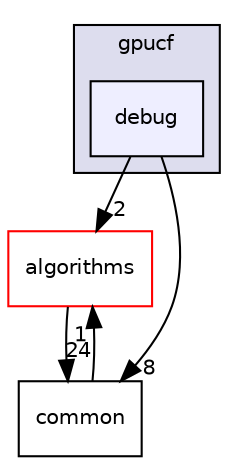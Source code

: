 digraph "/home/travis/build/AliceO2Group/AliceO2/GPU/GPUTracking/gpucf/src/gpucf/debug" {
  bgcolor=transparent;
  compound=true
  node [ fontsize="10", fontname="Helvetica"];
  edge [ labelfontsize="10", labelfontname="Helvetica"];
  subgraph clusterdir_1f37fe911f5f6fdd23ae7f4624eb6bed {
    graph [ bgcolor="#ddddee", pencolor="black", label="gpucf" fontname="Helvetica", fontsize="10", URL="dir_1f37fe911f5f6fdd23ae7f4624eb6bed.html"]
  dir_3e824ff18a166595b7325d9d8a7d1da3 [shape=box, label="debug", style="filled", fillcolor="#eeeeff", pencolor="black", URL="dir_3e824ff18a166595b7325d9d8a7d1da3.html"];
  }
  dir_879532f6cbe4a9fc2c5a2b53fdd6aab9 [shape=box label="algorithms" color="red" URL="dir_879532f6cbe4a9fc2c5a2b53fdd6aab9.html"];
  dir_38cee04c34cfb929585cd851b54cb791 [shape=box label="common" URL="dir_38cee04c34cfb929585cd851b54cb791.html"];
  dir_879532f6cbe4a9fc2c5a2b53fdd6aab9->dir_38cee04c34cfb929585cd851b54cb791 [headlabel="24", labeldistance=1.5 headhref="dir_000599_000100.html"];
  dir_38cee04c34cfb929585cd851b54cb791->dir_879532f6cbe4a9fc2c5a2b53fdd6aab9 [headlabel="1", labeldistance=1.5 headhref="dir_000100_000599.html"];
  dir_3e824ff18a166595b7325d9d8a7d1da3->dir_879532f6cbe4a9fc2c5a2b53fdd6aab9 [headlabel="2", labeldistance=1.5 headhref="dir_000601_000599.html"];
  dir_3e824ff18a166595b7325d9d8a7d1da3->dir_38cee04c34cfb929585cd851b54cb791 [headlabel="8", labeldistance=1.5 headhref="dir_000601_000100.html"];
}
